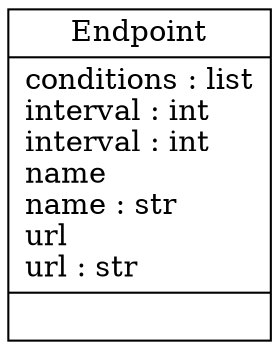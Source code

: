 digraph "classes" {
rankdir=BT
charset="utf-8"
"fedi_gatus.config_gen.Endpoint" [color="black", fontcolor="black", label=<{Endpoint|conditions : list<br ALIGN="LEFT"/>interval : int<br ALIGN="LEFT"/>interval : int<br ALIGN="LEFT"/>name<br ALIGN="LEFT"/>name : str<br ALIGN="LEFT"/>url<br ALIGN="LEFT"/>url : str<br ALIGN="LEFT"/>|}>, shape="record", style="solid"];
}
